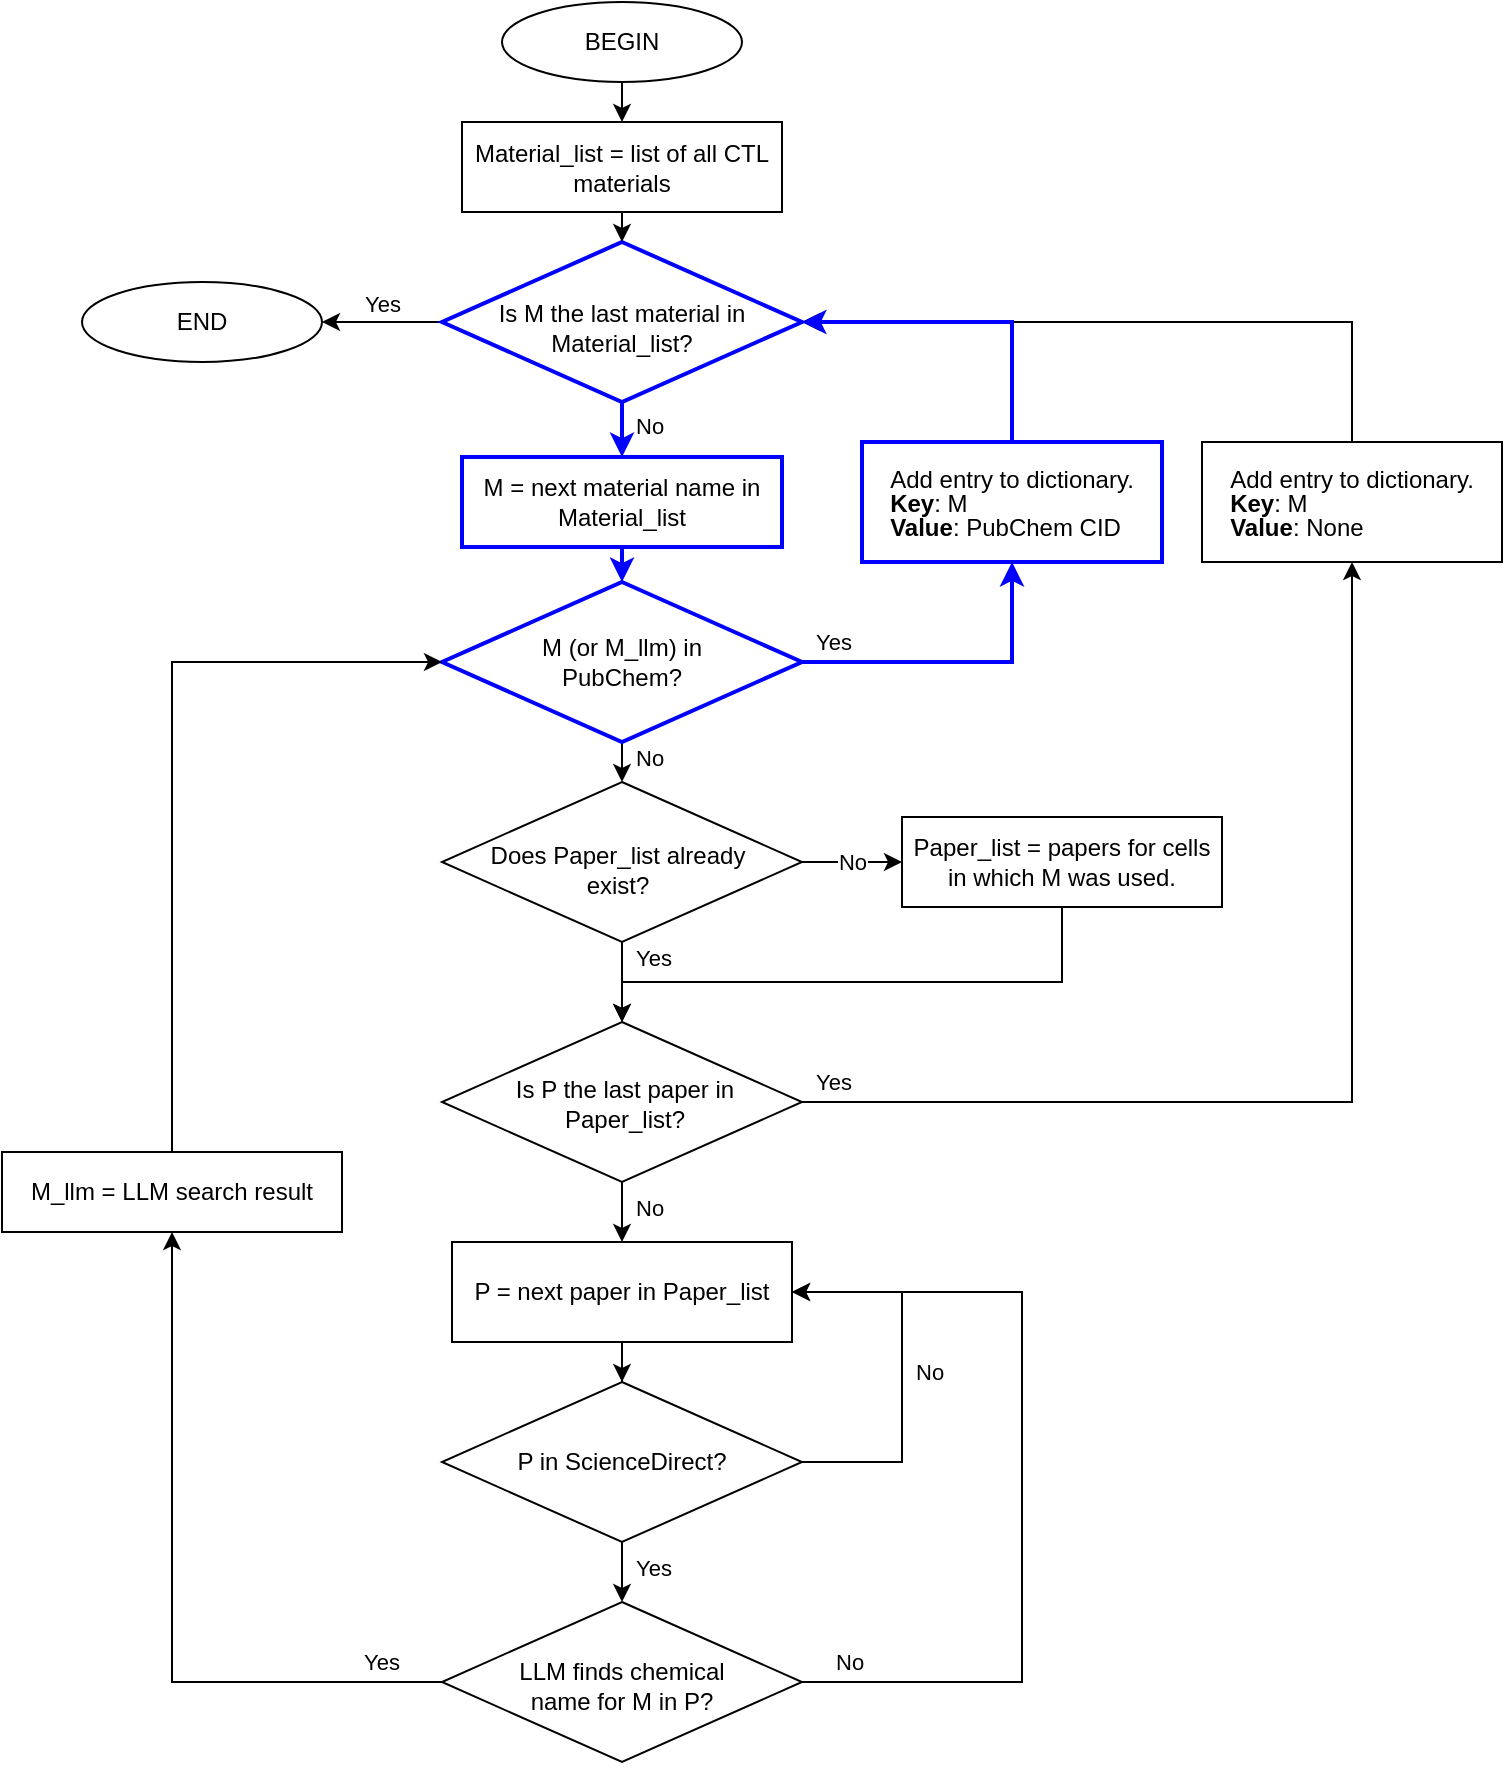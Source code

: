 <mxfile version="24.5.4" type="github">
  <diagram id="C5RBs43oDa-KdzZeNtuy" name="Page-1">
    <mxGraphModel dx="1755" dy="1669" grid="1" gridSize="10" guides="1" tooltips="1" connect="1" arrows="1" fold="1" page="1" pageScale="1" pageWidth="827" pageHeight="1169" math="0" shadow="0">
      <root>
        <mxCell id="WIyWlLk6GJQsqaUBKTNV-0" />
        <mxCell id="WIyWlLk6GJQsqaUBKTNV-1" parent="WIyWlLk6GJQsqaUBKTNV-0" />
        <mxCell id="AT910s7sBj3iHrCnCsIg-47" style="edgeStyle=orthogonalEdgeStyle;rounded=0;orthogonalLoop=1;jettySize=auto;html=1;exitX=0.5;exitY=0;exitDx=0;exitDy=0;entryX=1;entryY=0.5;entryDx=0;entryDy=0;" edge="1" parent="WIyWlLk6GJQsqaUBKTNV-1" source="AT910s7sBj3iHrCnCsIg-46" target="AT910s7sBj3iHrCnCsIg-52">
          <mxGeometry relative="1" as="geometry" />
        </mxCell>
        <mxCell id="AT910s7sBj3iHrCnCsIg-64" style="edgeStyle=orthogonalEdgeStyle;rounded=0;orthogonalLoop=1;jettySize=auto;html=1;exitX=0.5;exitY=1;exitDx=0;exitDy=0;entryX=0.5;entryY=0;entryDx=0;entryDy=0;strokeColor=#0000FF;strokeWidth=2;" edge="1" parent="WIyWlLk6GJQsqaUBKTNV-1" source="WIyWlLk6GJQsqaUBKTNV-3" target="WIyWlLk6GJQsqaUBKTNV-6">
          <mxGeometry relative="1" as="geometry" />
        </mxCell>
        <mxCell id="WIyWlLk6GJQsqaUBKTNV-3" value="M = next material name in Material_list" style="rounded=0;whiteSpace=wrap;html=1;fontSize=12;glass=0;strokeWidth=2;shadow=0;strokeColor=#0000FF;" parent="WIyWlLk6GJQsqaUBKTNV-1" vertex="1">
          <mxGeometry x="140" y="47.5" width="160" height="45" as="geometry" />
        </mxCell>
        <mxCell id="AT910s7sBj3iHrCnCsIg-66" value="No" style="edgeStyle=orthogonalEdgeStyle;rounded=0;orthogonalLoop=1;jettySize=auto;html=1;exitX=0.5;exitY=1;exitDx=0;exitDy=0;entryX=0.5;entryY=0;entryDx=0;entryDy=0;labelPosition=right;verticalLabelPosition=middle;align=left;verticalAlign=middle;spacingLeft=5;spacingBottom=4;" edge="1" parent="WIyWlLk6GJQsqaUBKTNV-1" source="WIyWlLk6GJQsqaUBKTNV-6" target="AT910s7sBj3iHrCnCsIg-65">
          <mxGeometry relative="1" as="geometry" />
        </mxCell>
        <mxCell id="AT910s7sBj3iHrCnCsIg-74" value="Yes" style="edgeStyle=orthogonalEdgeStyle;rounded=0;orthogonalLoop=1;jettySize=auto;html=1;exitX=1;exitY=0.5;exitDx=0;exitDy=0;entryX=0.5;entryY=1;entryDx=0;entryDy=0;labelPosition=right;verticalLabelPosition=middle;align=left;verticalAlign=middle;spacingLeft=5;strokeColor=#0000FF;strokeWidth=2;" edge="1" parent="WIyWlLk6GJQsqaUBKTNV-1" source="WIyWlLk6GJQsqaUBKTNV-6" target="WIyWlLk6GJQsqaUBKTNV-7">
          <mxGeometry x="-1" y="10" relative="1" as="geometry">
            <mxPoint as="offset" />
          </mxGeometry>
        </mxCell>
        <mxCell id="WIyWlLk6GJQsqaUBKTNV-6" value="M (or M_llm) in PubChem?" style="rhombus;whiteSpace=wrap;html=1;shadow=0;fontFamily=Helvetica;fontSize=12;align=center;strokeWidth=2;spacing=10;spacingTop=10;spacingBottom=10;spacingRight=10;spacingLeft=10;strokeColor=#0000FF;" parent="WIyWlLk6GJQsqaUBKTNV-1" vertex="1">
          <mxGeometry x="130" y="110" width="180" height="80" as="geometry" />
        </mxCell>
        <mxCell id="AT910s7sBj3iHrCnCsIg-45" style="edgeStyle=orthogonalEdgeStyle;rounded=0;orthogonalLoop=1;jettySize=auto;html=1;exitX=0.5;exitY=0;exitDx=0;exitDy=0;entryX=1;entryY=0.5;entryDx=0;entryDy=0;strokeColor=#0000FF;strokeWidth=2;" edge="1" parent="WIyWlLk6GJQsqaUBKTNV-1" source="WIyWlLk6GJQsqaUBKTNV-7" target="AT910s7sBj3iHrCnCsIg-52">
          <mxGeometry relative="1" as="geometry" />
        </mxCell>
        <mxCell id="WIyWlLk6GJQsqaUBKTNV-7" value="&lt;p style=&quot;text-align: left; line-height: 0px;&quot;&gt;Add entry to dictionary.&lt;/p&gt;&lt;p style=&quot;text-align: left; line-height: 0px;&quot;&gt;&lt;b&gt;Key&lt;/b&gt;: M&lt;/p&gt;&lt;p style=&quot;text-align: left; line-height: 0px;&quot;&gt;&lt;b&gt;Value&lt;/b&gt;: PubChem CID&lt;/p&gt;" style="rounded=0;whiteSpace=wrap;html=1;fontSize=12;glass=0;strokeWidth=2;shadow=0;align=center;strokeColor=#0000FF;" parent="WIyWlLk6GJQsqaUBKTNV-1" vertex="1">
          <mxGeometry x="340" y="40" width="150" height="60" as="geometry" />
        </mxCell>
        <mxCell id="AT910s7sBj3iHrCnCsIg-55" style="edgeStyle=orthogonalEdgeStyle;rounded=0;orthogonalLoop=1;jettySize=auto;html=1;exitX=0.5;exitY=1;exitDx=0;exitDy=0;entryX=0.5;entryY=0;entryDx=0;entryDy=0;" edge="1" parent="WIyWlLk6GJQsqaUBKTNV-1" source="AT910s7sBj3iHrCnCsIg-2" target="AT910s7sBj3iHrCnCsIg-53">
          <mxGeometry relative="1" as="geometry" />
        </mxCell>
        <mxCell id="AT910s7sBj3iHrCnCsIg-2" value="BEGIN" style="ellipse;whiteSpace=wrap;html=1;" vertex="1" parent="WIyWlLk6GJQsqaUBKTNV-1">
          <mxGeometry x="160" y="-180" width="120" height="40" as="geometry" />
        </mxCell>
        <mxCell id="AT910s7sBj3iHrCnCsIg-71" style="edgeStyle=orthogonalEdgeStyle;rounded=0;orthogonalLoop=1;jettySize=auto;html=1;exitX=0.5;exitY=1;exitDx=0;exitDy=0;entryX=0.5;entryY=0;entryDx=0;entryDy=0;" edge="1" parent="WIyWlLk6GJQsqaUBKTNV-1" source="AT910s7sBj3iHrCnCsIg-6" target="AT910s7sBj3iHrCnCsIg-38">
          <mxGeometry relative="1" as="geometry">
            <Array as="points">
              <mxPoint x="440" y="310" />
              <mxPoint x="220" y="310" />
            </Array>
          </mxGeometry>
        </mxCell>
        <mxCell id="AT910s7sBj3iHrCnCsIg-6" value="Paper_list = papers for cells in which M was used." style="rounded=0;whiteSpace=wrap;html=1;" vertex="1" parent="WIyWlLk6GJQsqaUBKTNV-1">
          <mxGeometry x="360" y="227.5" width="160" height="45" as="geometry" />
        </mxCell>
        <mxCell id="AT910s7sBj3iHrCnCsIg-25" value="" style="edgeStyle=orthogonalEdgeStyle;rounded=0;orthogonalLoop=1;jettySize=auto;html=1;" edge="1" parent="WIyWlLk6GJQsqaUBKTNV-1" source="AT910s7sBj3iHrCnCsIg-8" target="AT910s7sBj3iHrCnCsIg-20">
          <mxGeometry relative="1" as="geometry" />
        </mxCell>
        <mxCell id="AT910s7sBj3iHrCnCsIg-8" value="P = next paper in Paper_list" style="rounded=0;whiteSpace=wrap;html=1;" vertex="1" parent="WIyWlLk6GJQsqaUBKTNV-1">
          <mxGeometry x="135" y="440" width="170" height="50" as="geometry" />
        </mxCell>
        <mxCell id="AT910s7sBj3iHrCnCsIg-61" style="edgeStyle=orthogonalEdgeStyle;rounded=0;orthogonalLoop=1;jettySize=auto;html=1;exitX=0.5;exitY=0;exitDx=0;exitDy=0;entryX=0;entryY=0.5;entryDx=0;entryDy=0;" edge="1" parent="WIyWlLk6GJQsqaUBKTNV-1" source="AT910s7sBj3iHrCnCsIg-10" target="WIyWlLk6GJQsqaUBKTNV-6">
          <mxGeometry relative="1" as="geometry" />
        </mxCell>
        <mxCell id="AT910s7sBj3iHrCnCsIg-10" value="M_llm = LLM search result" style="rounded=0;whiteSpace=wrap;html=1;" vertex="1" parent="WIyWlLk6GJQsqaUBKTNV-1">
          <mxGeometry x="-90" y="395" width="170" height="40" as="geometry" />
        </mxCell>
        <mxCell id="AT910s7sBj3iHrCnCsIg-31" value="Yes" style="edgeStyle=orthogonalEdgeStyle;rounded=0;orthogonalLoop=1;jettySize=auto;html=1;exitX=0.5;exitY=1;exitDx=0;exitDy=0;entryX=0.5;entryY=0;entryDx=0;entryDy=0;labelPosition=right;verticalLabelPosition=middle;align=left;verticalAlign=middle;spacingLeft=5;spacingBottom=5;" edge="1" parent="WIyWlLk6GJQsqaUBKTNV-1" source="AT910s7sBj3iHrCnCsIg-20" target="AT910s7sBj3iHrCnCsIg-28">
          <mxGeometry relative="1" as="geometry" />
        </mxCell>
        <mxCell id="AT910s7sBj3iHrCnCsIg-49" value="No" style="edgeStyle=orthogonalEdgeStyle;rounded=0;orthogonalLoop=1;jettySize=auto;html=1;exitX=1;exitY=0.5;exitDx=0;exitDy=0;entryX=1;entryY=0.5;entryDx=0;entryDy=0;labelPosition=right;verticalLabelPosition=middle;align=left;verticalAlign=middle;spacingLeft=5;" edge="1" parent="WIyWlLk6GJQsqaUBKTNV-1" source="AT910s7sBj3iHrCnCsIg-20" target="AT910s7sBj3iHrCnCsIg-8">
          <mxGeometry relative="1" as="geometry">
            <Array as="points">
              <mxPoint x="360" y="550" />
              <mxPoint x="360" y="465" />
            </Array>
          </mxGeometry>
        </mxCell>
        <mxCell id="AT910s7sBj3iHrCnCsIg-20" value="P in ScienceDirect?" style="rhombus;whiteSpace=wrap;html=1;rounded=0;" vertex="1" parent="WIyWlLk6GJQsqaUBKTNV-1">
          <mxGeometry x="130" y="510" width="180" height="80" as="geometry" />
        </mxCell>
        <mxCell id="AT910s7sBj3iHrCnCsIg-48" value="No" style="edgeStyle=orthogonalEdgeStyle;rounded=0;orthogonalLoop=1;jettySize=auto;html=1;exitX=1;exitY=0.5;exitDx=0;exitDy=0;entryX=1;entryY=0.5;entryDx=0;entryDy=0;labelPosition=right;verticalLabelPosition=middle;align=left;verticalAlign=middle;spacingLeft=5;" edge="1" parent="WIyWlLk6GJQsqaUBKTNV-1" source="AT910s7sBj3iHrCnCsIg-28" target="AT910s7sBj3iHrCnCsIg-8">
          <mxGeometry x="-0.952" y="10" relative="1" as="geometry">
            <Array as="points">
              <mxPoint x="420" y="660" />
              <mxPoint x="420" y="465" />
            </Array>
            <mxPoint as="offset" />
          </mxGeometry>
        </mxCell>
        <mxCell id="AT910s7sBj3iHrCnCsIg-60" value="Yes" style="edgeStyle=orthogonalEdgeStyle;rounded=0;orthogonalLoop=1;jettySize=auto;html=1;exitX=0;exitY=0.5;exitDx=0;exitDy=0;entryX=0.5;entryY=1;entryDx=0;entryDy=0;labelPosition=right;verticalLabelPosition=middle;align=left;verticalAlign=middle;spacingLeft=5;" edge="1" parent="WIyWlLk6GJQsqaUBKTNV-1" source="AT910s7sBj3iHrCnCsIg-28" target="AT910s7sBj3iHrCnCsIg-10">
          <mxGeometry x="-0.742" y="-10" relative="1" as="geometry">
            <mxPoint as="offset" />
          </mxGeometry>
        </mxCell>
        <mxCell id="AT910s7sBj3iHrCnCsIg-28" value="LLM finds chemical name for M in P?" style="rhombus;whiteSpace=wrap;html=1;spacingTop=4;spacingLeft=25;spacingRight=25;" vertex="1" parent="WIyWlLk6GJQsqaUBKTNV-1">
          <mxGeometry x="130" y="620" width="180" height="80" as="geometry" />
        </mxCell>
        <mxCell id="AT910s7sBj3iHrCnCsIg-29" style="edgeStyle=orthogonalEdgeStyle;rounded=0;orthogonalLoop=1;jettySize=auto;html=1;exitX=0.5;exitY=1;exitDx=0;exitDy=0;" edge="1" parent="WIyWlLk6GJQsqaUBKTNV-1" source="AT910s7sBj3iHrCnCsIg-28" target="AT910s7sBj3iHrCnCsIg-28">
          <mxGeometry relative="1" as="geometry" />
        </mxCell>
        <mxCell id="AT910s7sBj3iHrCnCsIg-40" value="No" style="edgeStyle=orthogonalEdgeStyle;rounded=0;orthogonalLoop=1;jettySize=auto;html=1;exitX=0.5;exitY=1;exitDx=0;exitDy=0;entryX=0.5;entryY=0;entryDx=0;entryDy=0;labelPosition=right;verticalLabelPosition=middle;align=left;verticalAlign=middle;spacingLeft=5;spacingBottom=4;" edge="1" parent="WIyWlLk6GJQsqaUBKTNV-1" source="AT910s7sBj3iHrCnCsIg-38" target="AT910s7sBj3iHrCnCsIg-8">
          <mxGeometry relative="1" as="geometry" />
        </mxCell>
        <mxCell id="AT910s7sBj3iHrCnCsIg-75" value="Yes" style="edgeStyle=orthogonalEdgeStyle;rounded=0;orthogonalLoop=1;jettySize=auto;html=1;exitX=1;exitY=0.5;exitDx=0;exitDy=0;entryX=0.5;entryY=1;entryDx=0;entryDy=0;labelPosition=right;verticalLabelPosition=middle;align=left;verticalAlign=middle;spacingLeft=5;" edge="1" parent="WIyWlLk6GJQsqaUBKTNV-1" source="AT910s7sBj3iHrCnCsIg-38" target="AT910s7sBj3iHrCnCsIg-46">
          <mxGeometry x="-1" y="10" relative="1" as="geometry">
            <mxPoint as="offset" />
          </mxGeometry>
        </mxCell>
        <mxCell id="AT910s7sBj3iHrCnCsIg-38" value="Is P the last paper in Paper_list?" style="rhombus;whiteSpace=wrap;html=1;shadow=0;fontFamily=Helvetica;fontSize=12;align=center;strokeWidth=1;spacing=6;spacingTop=12;spacingLeft=23;spacingBottom=10;spacingRight=20;" vertex="1" parent="WIyWlLk6GJQsqaUBKTNV-1">
          <mxGeometry x="130" y="330" width="180" height="80" as="geometry" />
        </mxCell>
        <mxCell id="AT910s7sBj3iHrCnCsIg-46" value="&lt;p style=&quot;text-align: left; line-height: 0%;&quot;&gt;Add entry to dictionary.&lt;/p&gt;&lt;p style=&quot;text-align: left; line-height: 0%;&quot;&gt;&lt;b&gt;Key&lt;/b&gt;: M&lt;/p&gt;&lt;p style=&quot;text-align: left; line-height: 0%;&quot;&gt;&lt;b&gt;Value&lt;/b&gt;: None&lt;/p&gt;&lt;p&gt;&lt;/p&gt;" style="rounded=0;whiteSpace=wrap;html=1;fontSize=12;glass=0;strokeWidth=1;shadow=0;align=center;" vertex="1" parent="WIyWlLk6GJQsqaUBKTNV-1">
          <mxGeometry x="510" y="40" width="150" height="60" as="geometry" />
        </mxCell>
        <mxCell id="AT910s7sBj3iHrCnCsIg-59" value="No" style="edgeStyle=orthogonalEdgeStyle;rounded=0;orthogonalLoop=1;jettySize=auto;html=1;exitX=0.5;exitY=1;exitDx=0;exitDy=0;entryX=0.5;entryY=0;entryDx=0;entryDy=0;labelPosition=right;verticalLabelPosition=middle;align=left;verticalAlign=middle;spacingLeft=5;spacingBottom=4;strokeColor=#0000FF;strokeWidth=2;" edge="1" parent="WIyWlLk6GJQsqaUBKTNV-1" source="AT910s7sBj3iHrCnCsIg-52" target="WIyWlLk6GJQsqaUBKTNV-3">
          <mxGeometry relative="1" as="geometry" />
        </mxCell>
        <mxCell id="AT910s7sBj3iHrCnCsIg-62" value="Yes" style="edgeStyle=orthogonalEdgeStyle;rounded=0;orthogonalLoop=1;jettySize=auto;html=1;exitX=0;exitY=0.5;exitDx=0;exitDy=0;entryX=1;entryY=0.5;entryDx=0;entryDy=0;labelPosition=center;verticalLabelPosition=top;align=center;verticalAlign=bottom;" edge="1" parent="WIyWlLk6GJQsqaUBKTNV-1" source="AT910s7sBj3iHrCnCsIg-52" target="AT910s7sBj3iHrCnCsIg-57">
          <mxGeometry relative="1" as="geometry" />
        </mxCell>
        <mxCell id="AT910s7sBj3iHrCnCsIg-52" value="Is M the last material in Material_list?" style="rhombus;whiteSpace=wrap;html=1;spacingLeft=20;spacingRight=20;spacingTop=5;strokeColor=#0000FF;strokeWidth=2;" vertex="1" parent="WIyWlLk6GJQsqaUBKTNV-1">
          <mxGeometry x="130" y="-60" width="180" height="80" as="geometry" />
        </mxCell>
        <mxCell id="AT910s7sBj3iHrCnCsIg-56" style="edgeStyle=orthogonalEdgeStyle;rounded=0;orthogonalLoop=1;jettySize=auto;html=1;exitX=0.5;exitY=1;exitDx=0;exitDy=0;entryX=0.5;entryY=0;entryDx=0;entryDy=0;" edge="1" parent="WIyWlLk6GJQsqaUBKTNV-1" source="AT910s7sBj3iHrCnCsIg-53" target="AT910s7sBj3iHrCnCsIg-52">
          <mxGeometry relative="1" as="geometry" />
        </mxCell>
        <mxCell id="AT910s7sBj3iHrCnCsIg-53" value="Material_list = list of all CTL materials" style="rounded=0;whiteSpace=wrap;html=1;" vertex="1" parent="WIyWlLk6GJQsqaUBKTNV-1">
          <mxGeometry x="140" y="-120" width="160" height="45" as="geometry" />
        </mxCell>
        <mxCell id="AT910s7sBj3iHrCnCsIg-54" style="edgeStyle=orthogonalEdgeStyle;rounded=0;orthogonalLoop=1;jettySize=auto;html=1;exitX=0.5;exitY=1;exitDx=0;exitDy=0;" edge="1" parent="WIyWlLk6GJQsqaUBKTNV-1" source="AT910s7sBj3iHrCnCsIg-53" target="AT910s7sBj3iHrCnCsIg-53">
          <mxGeometry relative="1" as="geometry" />
        </mxCell>
        <mxCell id="AT910s7sBj3iHrCnCsIg-57" value="END" style="ellipse;whiteSpace=wrap;html=1;" vertex="1" parent="WIyWlLk6GJQsqaUBKTNV-1">
          <mxGeometry x="-50" y="-40" width="120" height="40" as="geometry" />
        </mxCell>
        <mxCell id="AT910s7sBj3iHrCnCsIg-67" value="No" style="edgeStyle=orthogonalEdgeStyle;rounded=0;orthogonalLoop=1;jettySize=auto;html=1;exitX=1;exitY=0.5;exitDx=0;exitDy=0;entryX=0;entryY=0.5;entryDx=0;entryDy=0;" edge="1" parent="WIyWlLk6GJQsqaUBKTNV-1" source="AT910s7sBj3iHrCnCsIg-65" target="AT910s7sBj3iHrCnCsIg-6">
          <mxGeometry relative="1" as="geometry" />
        </mxCell>
        <mxCell id="AT910s7sBj3iHrCnCsIg-69" value="Yes" style="edgeStyle=orthogonalEdgeStyle;rounded=0;orthogonalLoop=1;jettySize=auto;html=1;exitX=0.5;exitY=1;exitDx=0;exitDy=0;entryX=0.5;entryY=0;entryDx=0;entryDy=0;labelPosition=right;verticalLabelPosition=middle;align=left;verticalAlign=middle;spacingRight=5;spacingBottom=4;spacingLeft=5;" edge="1" parent="WIyWlLk6GJQsqaUBKTNV-1" source="AT910s7sBj3iHrCnCsIg-65" target="AT910s7sBj3iHrCnCsIg-38">
          <mxGeometry x="-0.5" relative="1" as="geometry">
            <mxPoint as="offset" />
          </mxGeometry>
        </mxCell>
        <mxCell id="AT910s7sBj3iHrCnCsIg-65" value="Does Paper_list already exist?" style="rhombus;whiteSpace=wrap;html=1;spacingLeft=20;spacingRight=24;spacingTop=8;" vertex="1" parent="WIyWlLk6GJQsqaUBKTNV-1">
          <mxGeometry x="130" y="210" width="180" height="80" as="geometry" />
        </mxCell>
      </root>
    </mxGraphModel>
  </diagram>
</mxfile>
